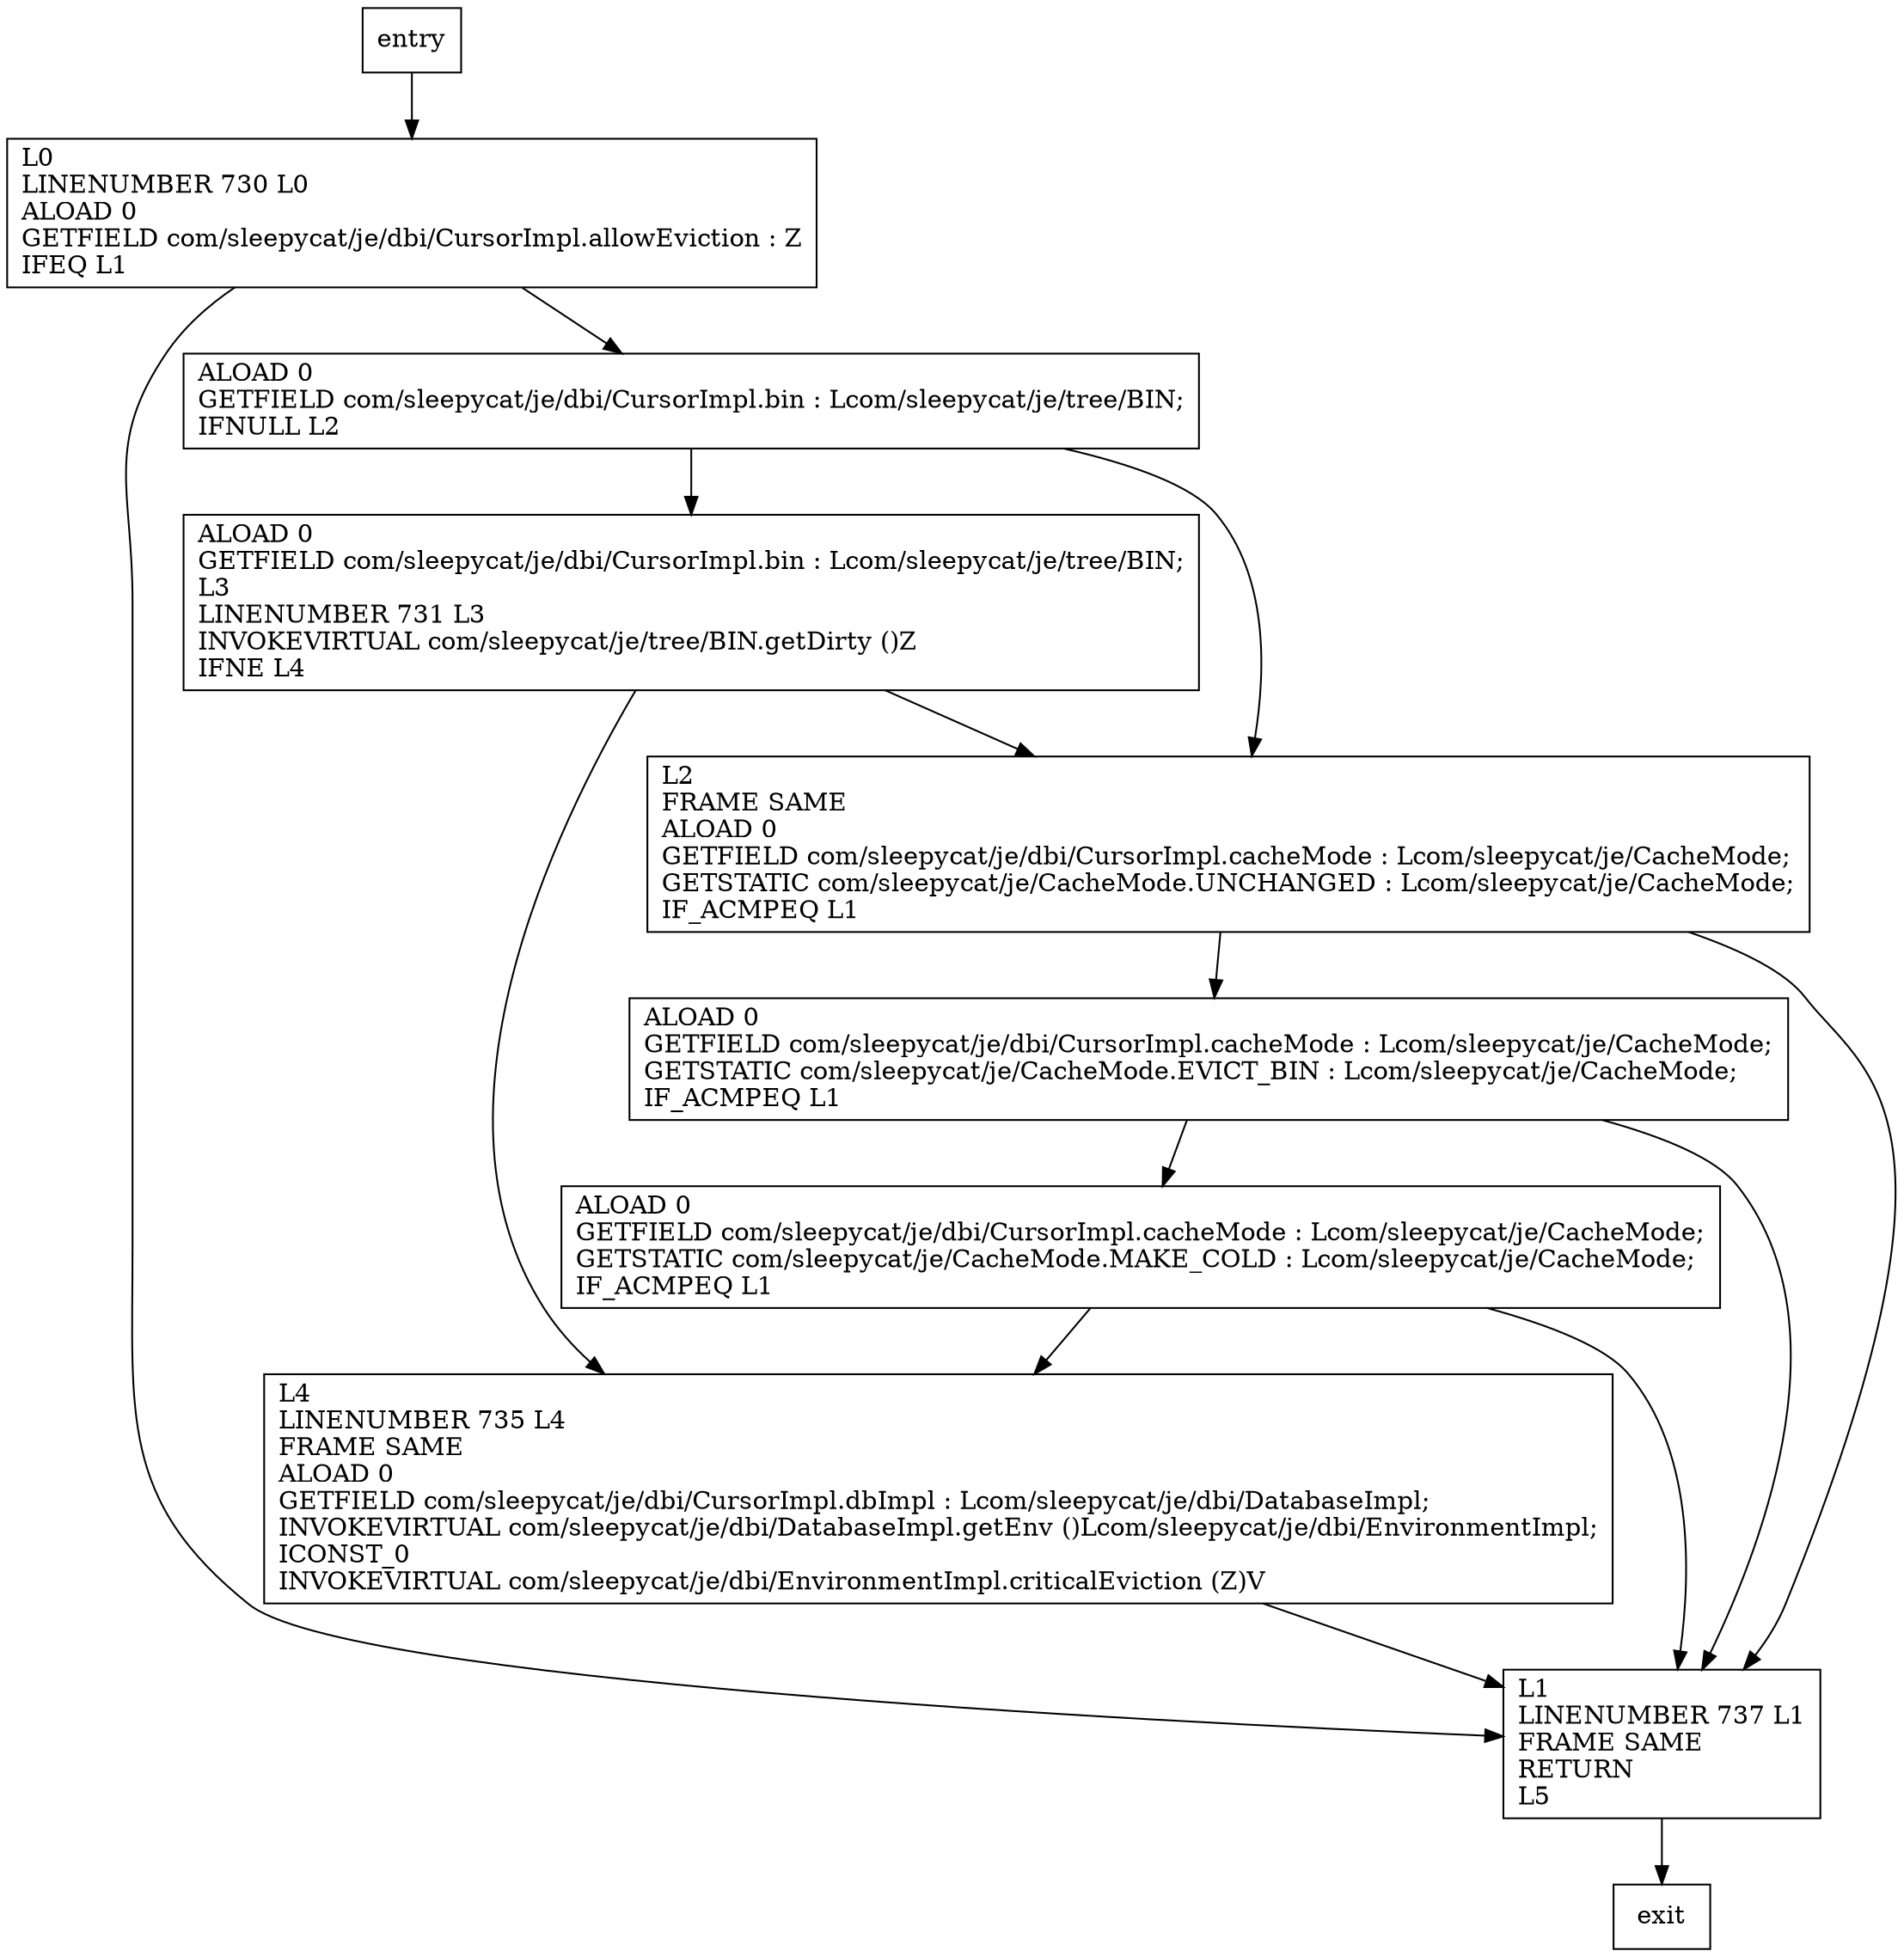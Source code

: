 digraph criticalEviction {
node [shape=record];
1706604308 [label="L4\lLINENUMBER 735 L4\lFRAME SAME\lALOAD 0\lGETFIELD com/sleepycat/je/dbi/CursorImpl.dbImpl : Lcom/sleepycat/je/dbi/DatabaseImpl;\lINVOKEVIRTUAL com/sleepycat/je/dbi/DatabaseImpl.getEnv ()Lcom/sleepycat/je/dbi/EnvironmentImpl;\lICONST_0\lINVOKEVIRTUAL com/sleepycat/je/dbi/EnvironmentImpl.criticalEviction (Z)V\l"];
1124711100 [label="L2\lFRAME SAME\lALOAD 0\lGETFIELD com/sleepycat/je/dbi/CursorImpl.cacheMode : Lcom/sleepycat/je/CacheMode;\lGETSTATIC com/sleepycat/je/CacheMode.UNCHANGED : Lcom/sleepycat/je/CacheMode;\lIF_ACMPEQ L1\l"];
1328206691 [label="ALOAD 0\lGETFIELD com/sleepycat/je/dbi/CursorImpl.cacheMode : Lcom/sleepycat/je/CacheMode;\lGETSTATIC com/sleepycat/je/CacheMode.EVICT_BIN : Lcom/sleepycat/je/CacheMode;\lIF_ACMPEQ L1\l"];
1098407008 [label="ALOAD 0\lGETFIELD com/sleepycat/je/dbi/CursorImpl.cacheMode : Lcom/sleepycat/je/CacheMode;\lGETSTATIC com/sleepycat/je/CacheMode.MAKE_COLD : Lcom/sleepycat/je/CacheMode;\lIF_ACMPEQ L1\l"];
1546251913 [label="L0\lLINENUMBER 730 L0\lALOAD 0\lGETFIELD com/sleepycat/je/dbi/CursorImpl.allowEviction : Z\lIFEQ L1\l"];
1748520976 [label="L1\lLINENUMBER 737 L1\lFRAME SAME\lRETURN\lL5\l"];
1346853362 [label="ALOAD 0\lGETFIELD com/sleepycat/je/dbi/CursorImpl.bin : Lcom/sleepycat/je/tree/BIN;\lL3\lLINENUMBER 731 L3\lINVOKEVIRTUAL com/sleepycat/je/tree/BIN.getDirty ()Z\lIFNE L4\l"];
1958231632 [label="ALOAD 0\lGETFIELD com/sleepycat/je/dbi/CursorImpl.bin : Lcom/sleepycat/je/tree/BIN;\lIFNULL L2\l"];
entry;
exit;
1706604308 -> 1748520976
entry -> 1546251913
1124711100 -> 1328206691
1124711100 -> 1748520976
1328206691 -> 1098407008
1328206691 -> 1748520976
1098407008 -> 1706604308
1098407008 -> 1748520976
1546251913 -> 1748520976
1546251913 -> 1958231632
1748520976 -> exit
1346853362 -> 1706604308
1346853362 -> 1124711100
1958231632 -> 1124711100
1958231632 -> 1346853362
}
